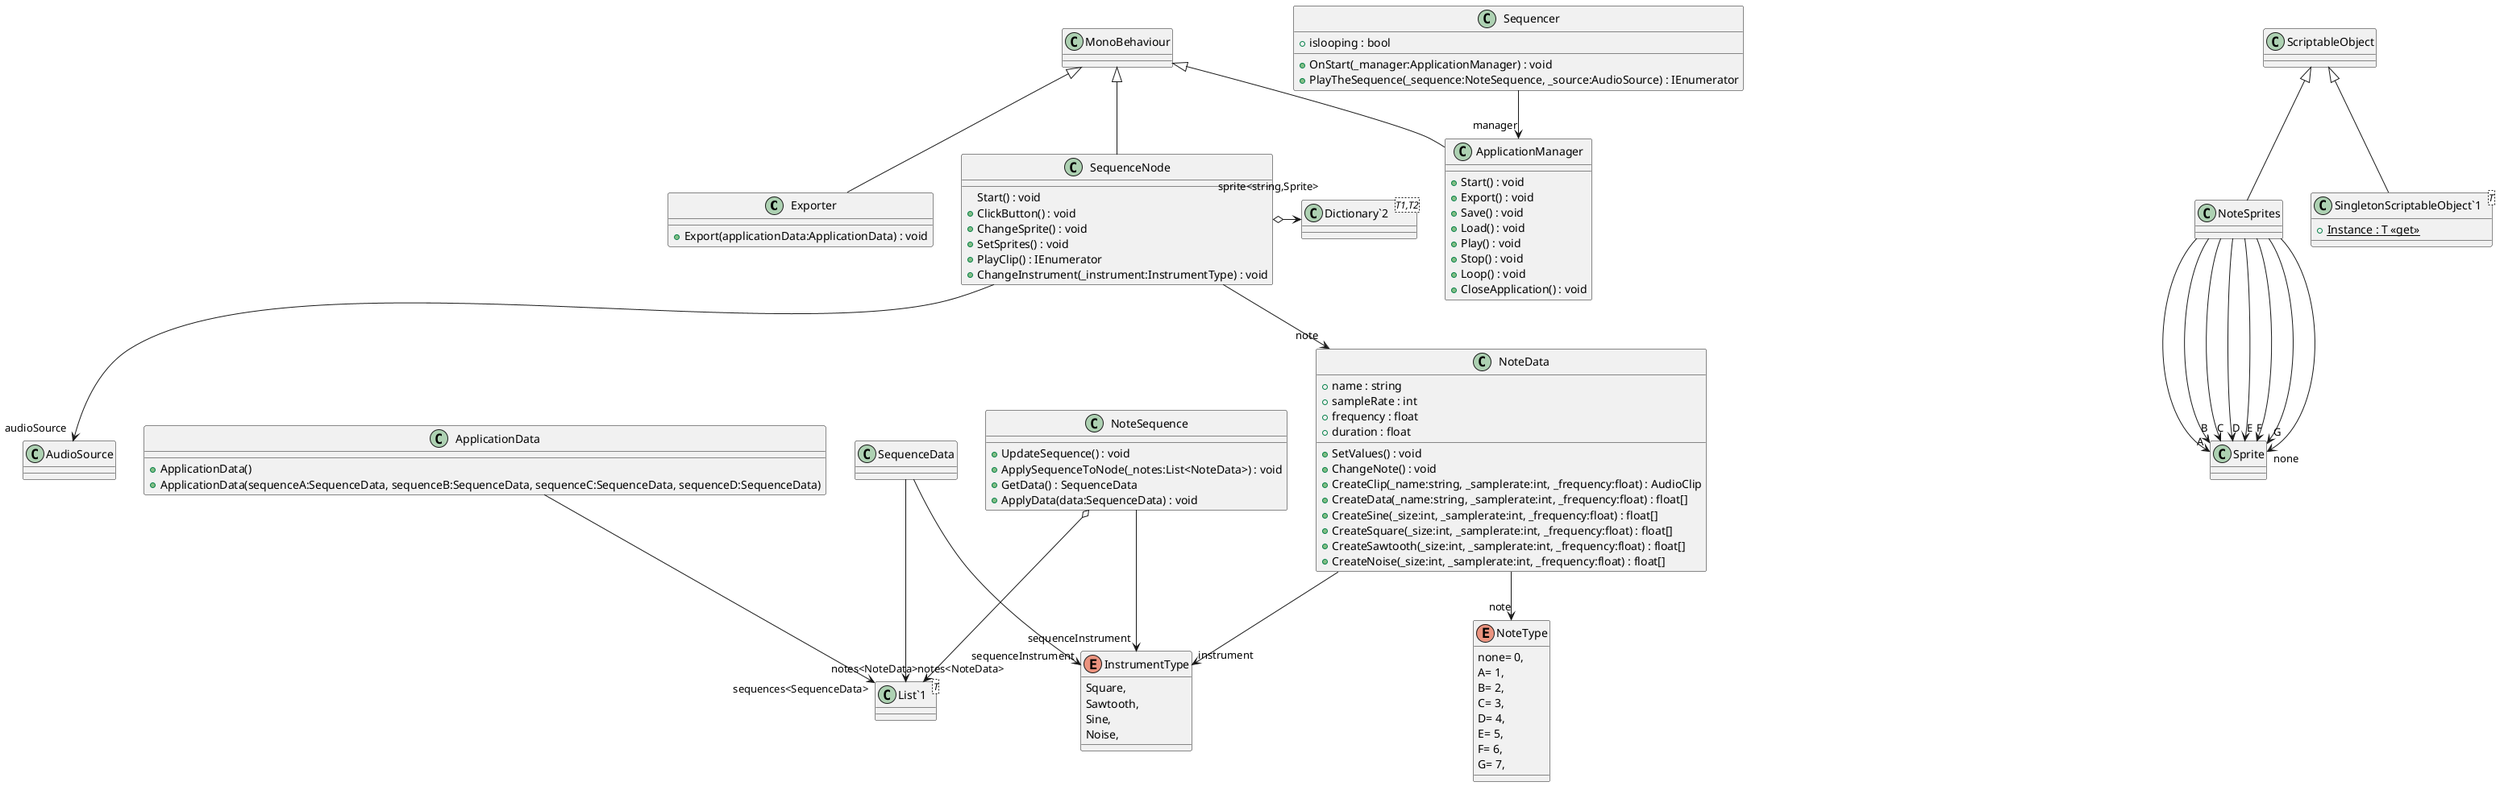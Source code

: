 @startuml
class Exporter {
    + Export(applicationData:ApplicationData) : void
}
MonoBehaviour <|-- Exporter
class SequenceNode {
    Start() : void
    + ClickButton() : void
    + ChangeSprite() : void
    + SetSprites() : void
    + PlayClip() : IEnumerator
    + ChangeInstrument(_instrument:InstrumentType) : void
}
enum NoteType {
    none= 0,
    A= 1,
    B= 2,
    C= 3,
    D= 4,
    E= 5,
    F= 6,
    G= 7,
}
enum InstrumentType {
    Square,
    Sawtooth,
    Sine,
    Noise,
}
class NoteData {
    + name : string
    + sampleRate : int
    + frequency : float
    + duration : float
    + SetValues() : void
    + ChangeNote() : void
    + CreateClip(_name:string, _samplerate:int, _frequency:float) : AudioClip
    + CreateData(_name:string, _samplerate:int, _frequency:float) : float[]
    + CreateSine(_size:int, _samplerate:int, _frequency:float) : float[]
    + CreateSquare(_size:int, _samplerate:int, _frequency:float) : float[]
    + CreateSawtooth(_size:int, _samplerate:int, _frequency:float) : float[]
    + CreateNoise(_size:int, _samplerate:int, _frequency:float) : float[]
}
class "Dictionary`2"<T1,T2> {
}
MonoBehaviour <|-- SequenceNode
SequenceNode --> "note" NoteData
SequenceNode --> "audioSource" AudioSource
SequenceNode o-> "sprite<string,Sprite>" "Dictionary`2"
NoteData --> "note" NoteType
NoteData --> "instrument" InstrumentType
class Sequencer {
    + islooping : bool
    + OnStart(_manager:ApplicationManager) : void
    + PlayTheSequence(_sequence:NoteSequence, _source:AudioSource) : IEnumerator
}
class NoteSequence {
    + UpdateSequence() : void
    + ApplySequenceToNode(_notes:List<NoteData>) : void
    + GetData() : SequenceData
    + ApplyData(data:SequenceData) : void
}
class SequenceData {
}
class "List`1"<T> {
}
Sequencer --> "manager" ApplicationManager
NoteSequence o-> "notes<NoteData>" "List`1"
NoteSequence --> "sequenceInstrument" InstrumentType
SequenceData --> "notes<NoteData>" "List`1"
SequenceData --> "sequenceInstrument" InstrumentType
class NoteSprites {
}
ScriptableObject <|-- NoteSprites
NoteSprites --> "A" Sprite
NoteSprites --> "B" Sprite
NoteSprites --> "C" Sprite
NoteSprites --> "D" Sprite
NoteSprites --> "E" Sprite
NoteSprites --> "F" Sprite
NoteSprites --> "G" Sprite
NoteSprites --> "none" Sprite
class "SingletonScriptableObject`1"<T> {
    + {static} Instance : T <<get>>
}
ScriptableObject <|-- "SingletonScriptableObject`1"
class ApplicationManager {
    + Start() : void
    + Export() : void
    + Save() : void
    + Load() : void
    + Play() : void
    + Stop() : void
    + Loop() : void
    + CloseApplication() : void
}
class ApplicationData {
    + ApplicationData()
    + ApplicationData(sequenceA:SequenceData, sequenceB:SequenceData, sequenceC:SequenceData, sequenceD:SequenceData)
}
class "List`1"<T> {
}
MonoBehaviour <|-- ApplicationManager
ApplicationData --> "sequences<SequenceData>" "List`1"
@enduml
